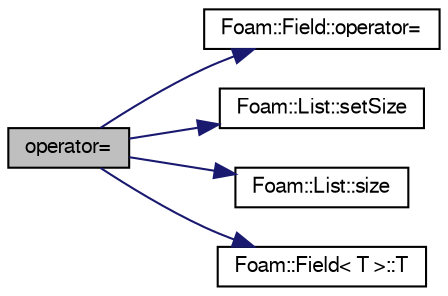 digraph "operator="
{
  bgcolor="transparent";
  edge [fontname="FreeSans",fontsize="10",labelfontname="FreeSans",labelfontsize="10"];
  node [fontname="FreeSans",fontsize="10",shape=record];
  rankdir="LR";
  Node167 [label="operator=",height=0.2,width=0.4,color="black", fillcolor="grey75", style="filled", fontcolor="black"];
  Node167 -> Node168 [color="midnightblue",fontsize="10",style="solid",fontname="FreeSans"];
  Node168 [label="Foam::Field::operator=",height=0.2,width=0.4,color="black",URL="$a26466.html#a4356fadebc9e59fb8189733d26c75605"];
  Node167 -> Node169 [color="midnightblue",fontsize="10",style="solid",fontname="FreeSans"];
  Node169 [label="Foam::List::setSize",height=0.2,width=0.4,color="black",URL="$a25694.html#aedb985ffeaf1bdbfeccc2a8730405703",tooltip="Reset size of List. "];
  Node167 -> Node170 [color="midnightblue",fontsize="10",style="solid",fontname="FreeSans"];
  Node170 [label="Foam::List::size",height=0.2,width=0.4,color="black",URL="$a25694.html#a8a5f6fa29bd4b500caf186f60245b384",tooltip="Override size to be inconsistent with allocated storage. "];
  Node167 -> Node171 [color="midnightblue",fontsize="10",style="solid",fontname="FreeSans"];
  Node171 [label="Foam::Field\< T \>::T",height=0.2,width=0.4,color="black",URL="$a26466.html#a37a96fe10c781a2f21c882b4d95a2deb",tooltip="Return the field transpose (only defined for second rank tensors) "];
}
